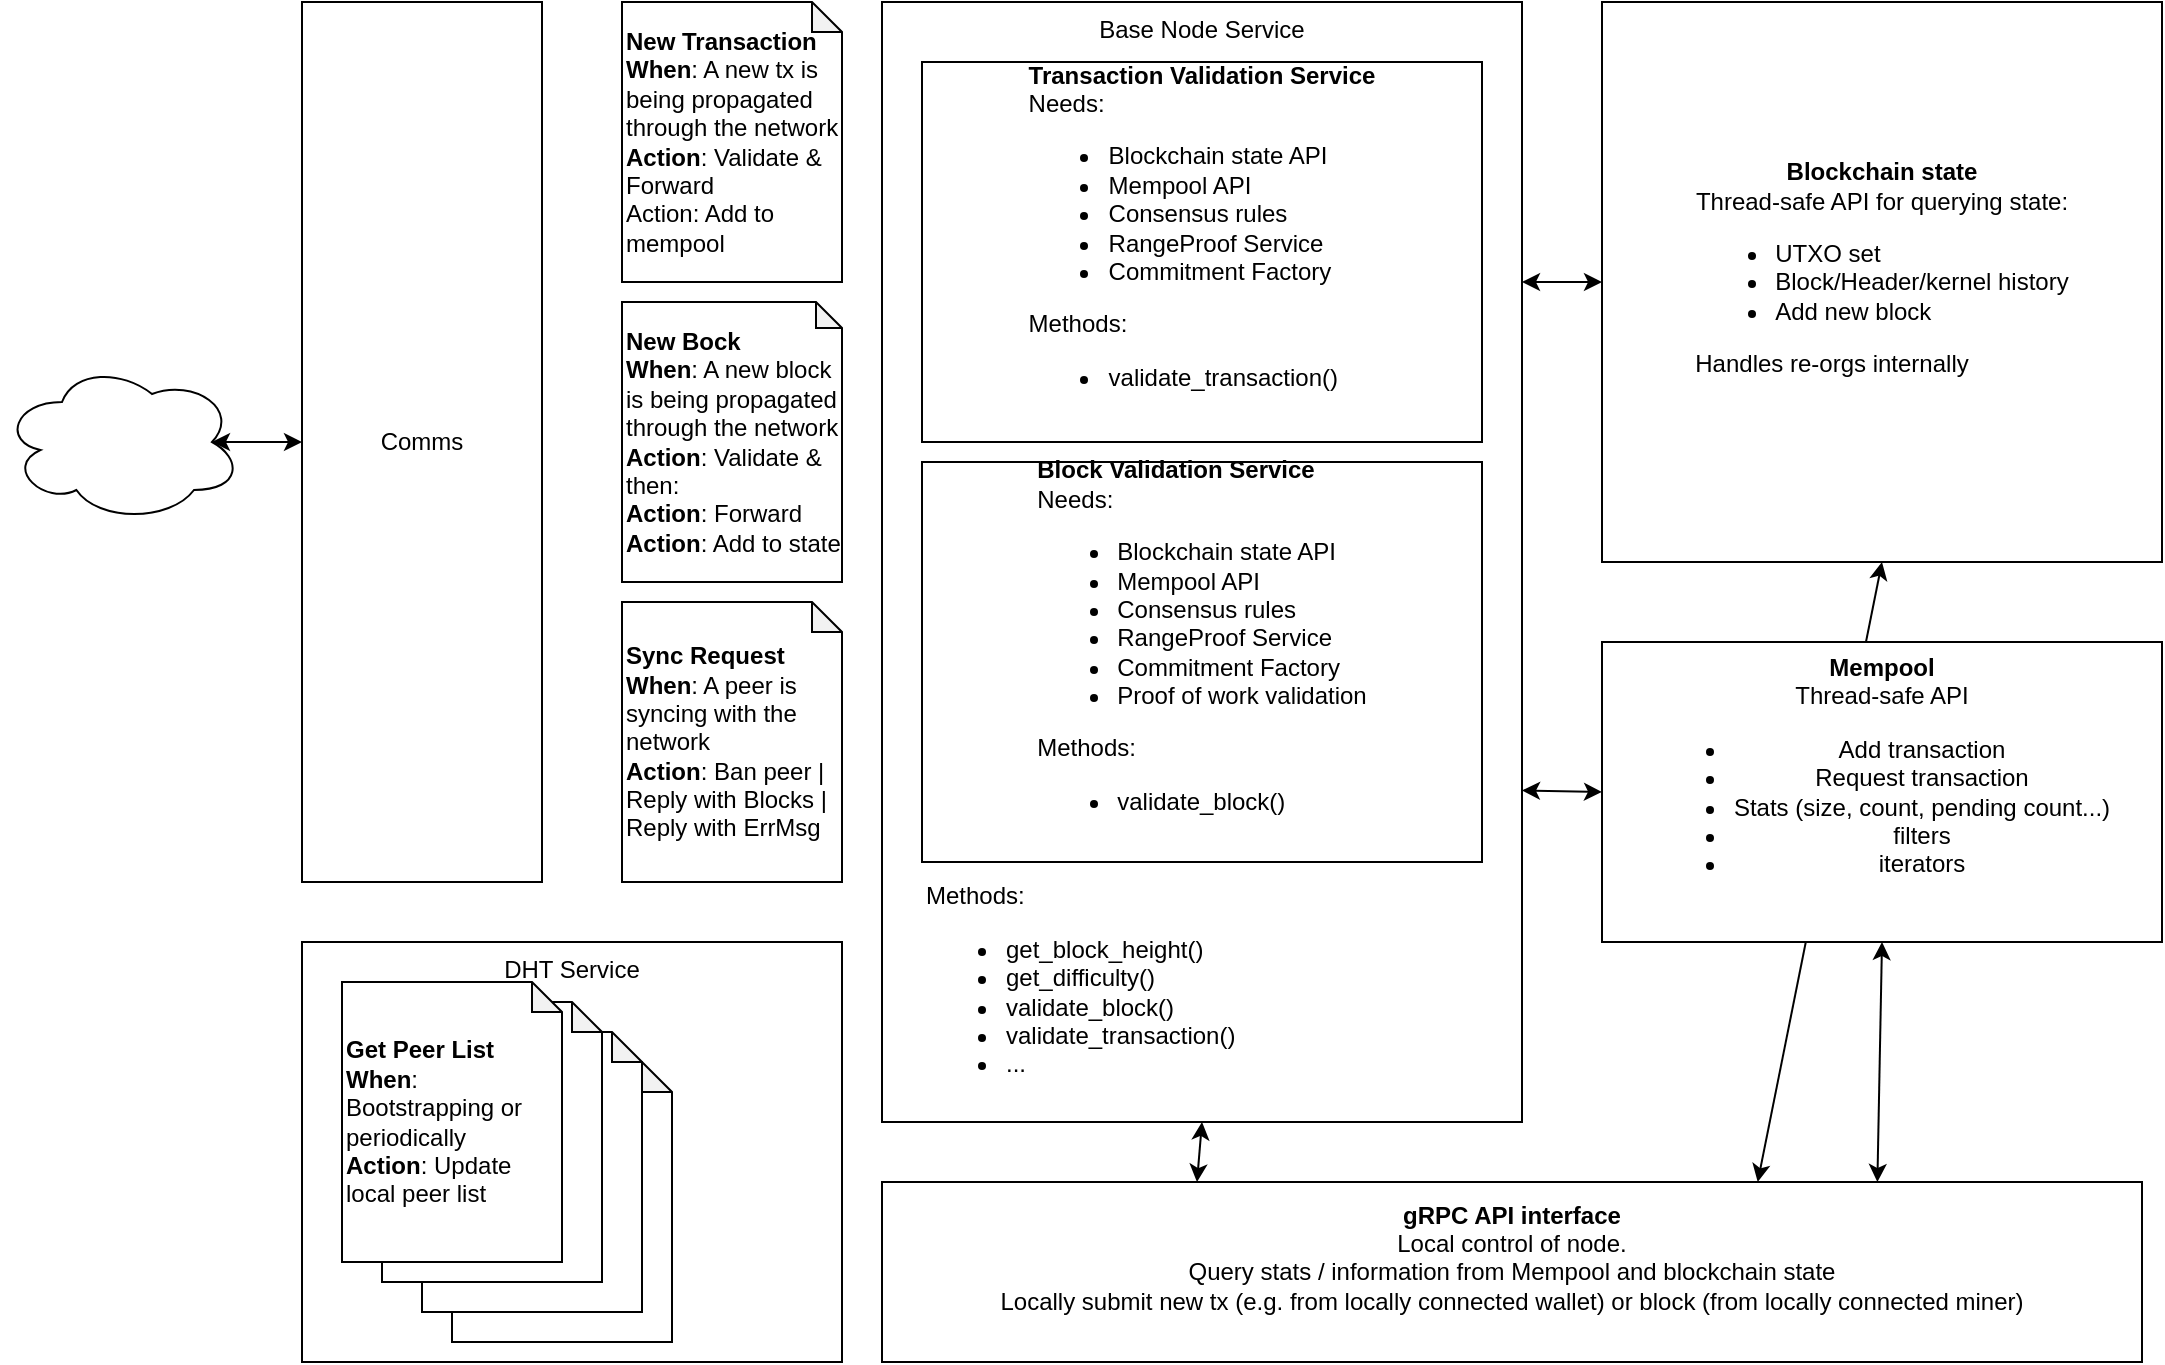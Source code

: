 <mxfile version="10.8.0" type="device"><diagram id="zHRWVtIHiqaocQHCB5QM" name="Page-1"><mxGraphModel dx="2918" dy="1222" grid="1" gridSize="10" guides="1" tooltips="1" connect="1" arrows="1" fold="1" page="1" pageScale="1" pageWidth="1169" pageHeight="827" math="0" shadow="0"><root><mxCell id="0"/><mxCell id="1" parent="0"/><mxCell id="7fnt_04KrcFz1Fak7D0L-6" value="" style="endArrow=classic;startArrow=classic;html=1;exitX=0.5;exitY=1;exitDx=0;exitDy=0;entryX=0.695;entryY=0;entryDx=0;entryDy=0;entryPerimeter=0;" edge="1" parent="1" source="fmJTH9kfQMxVsWcicTYP-12" target="fmJTH9kfQMxVsWcicTYP-16"><mxGeometry width="50" height="50" relative="1" as="geometry"><mxPoint x="830" y="180" as="sourcePoint"/><mxPoint x="870" y="210" as="targetPoint"/></mxGeometry></mxCell><mxCell id="fmJTH9kfQMxVsWcicTYP-18" value="DHT Service" style="rounded=0;whiteSpace=wrap;html=1;verticalAlign=top;" parent="1" vertex="1"><mxGeometry x="190" y="510" width="270" height="210" as="geometry"/></mxCell><mxCell id="fmJTH9kfQMxVsWcicTYP-22" value="" style="shape=note;whiteSpace=wrap;html=1;backgroundOutline=1;darkOpacity=0.05;align=left;size=15;" parent="1" vertex="1"><mxGeometry x="265" y="570" width="110" height="140" as="geometry"/></mxCell><mxCell id="fmJTH9kfQMxVsWcicTYP-21" value="" style="shape=note;whiteSpace=wrap;html=1;backgroundOutline=1;darkOpacity=0.05;align=left;size=15;" parent="1" vertex="1"><mxGeometry x="250" y="555" width="110" height="140" as="geometry"/></mxCell><mxCell id="fmJTH9kfQMxVsWcicTYP-4" value="" style="ellipse;shape=cloud;whiteSpace=wrap;html=1;" parent="1" vertex="1"><mxGeometry x="40" y="220" width="120" height="80" as="geometry"/></mxCell><mxCell id="fmJTH9kfQMxVsWcicTYP-5" value="" style="endArrow=classic;startArrow=classic;html=1;entryX=0;entryY=0.5;entryDx=0;entryDy=0;exitX=0.875;exitY=0.5;exitDx=0;exitDy=0;exitPerimeter=0;" parent="1" source="fmJTH9kfQMxVsWcicTYP-4" target="fmJTH9kfQMxVsWcicTYP-7" edge="1"><mxGeometry width="50" height="50" relative="1" as="geometry"><mxPoint x="40" y="190" as="sourcePoint"/><mxPoint x="210" y="85" as="targetPoint"/></mxGeometry></mxCell><mxCell id="fmJTH9kfQMxVsWcicTYP-6" value="Base Node Service" style="rounded=0;whiteSpace=wrap;html=1;verticalAlign=top;" parent="1" vertex="1"><mxGeometry x="480" y="40" width="320" height="560" as="geometry"/></mxCell><mxCell id="fmJTH9kfQMxVsWcicTYP-7" value="Comms" style="rounded=0;whiteSpace=wrap;html=1;" parent="1" vertex="1"><mxGeometry x="190" y="40" width="120" height="440" as="geometry"/></mxCell><mxCell id="fmJTH9kfQMxVsWcicTYP-9" value="&lt;b&gt;New Transaction&lt;/b&gt;&lt;br&gt;&lt;b&gt;When&lt;/b&gt;: A new tx is being propagated through the network&lt;br&gt;&lt;b&gt;Action&lt;/b&gt;: Validate &amp;amp; Forward&lt;br&gt;Action: Add to mempool&lt;br&gt;" style="shape=note;whiteSpace=wrap;html=1;backgroundOutline=1;darkOpacity=0.05;align=left;size=15;" parent="1" vertex="1"><mxGeometry x="350" y="40" width="110" height="140" as="geometry"/></mxCell><mxCell id="fmJTH9kfQMxVsWcicTYP-10" value="&lt;b&gt;New Bock&lt;/b&gt;&lt;br&gt;&lt;b&gt;When&lt;/b&gt;: A new block is being propagated through the network&lt;br&gt;&lt;b&gt;Action&lt;/b&gt;: Validate &amp;amp; then:&amp;nbsp;&lt;br&gt;&lt;b&gt;Action&lt;/b&gt;: Forward&lt;br&gt;&lt;b&gt;Action&lt;/b&gt;: Add to state&lt;br&gt;" style="shape=note;whiteSpace=wrap;html=1;backgroundOutline=1;darkOpacity=0.05;align=left;size=13;" parent="1" vertex="1"><mxGeometry x="350" y="190" width="110" height="140" as="geometry"/></mxCell><mxCell id="fmJTH9kfQMxVsWcicTYP-11" value="&lt;b&gt;Sync Request&lt;/b&gt;&lt;br&gt;&lt;b&gt;When&lt;/b&gt;: A peer is syncing with the network&lt;br&gt;&lt;b&gt;Action&lt;/b&gt;: Ban peer | Reply with Blocks | Reply with ErrMsg&lt;br&gt;" style="shape=note;whiteSpace=wrap;html=1;backgroundOutline=1;darkOpacity=0.05;align=left;size=15;" parent="1" vertex="1"><mxGeometry x="350" y="340" width="110" height="140" as="geometry"/></mxCell><mxCell id="fmJTH9kfQMxVsWcicTYP-12" value="&lt;b&gt;Blockchain state&lt;/b&gt;&lt;br&gt;Thread-safe API for querying state:&lt;br&gt;&lt;ul&gt;&lt;li style=&quot;text-align: left&quot;&gt;UTXO set&lt;/li&gt;&lt;li style=&quot;text-align: left&quot;&gt;Block/Header/kernel history&lt;/li&gt;&lt;li style=&quot;text-align: left&quot;&gt;Add new block&lt;/li&gt;&lt;/ul&gt;&lt;span&gt;&lt;div style=&quot;text-align: left&quot;&gt;&lt;span&gt;Handles re-orgs internally&lt;/span&gt;&lt;/div&gt;&lt;/span&gt;&lt;br&gt;" style="rounded=0;whiteSpace=wrap;html=1;" parent="1" vertex="1"><mxGeometry x="840" y="40" width="280" height="280" as="geometry"/></mxCell><mxCell id="fmJTH9kfQMxVsWcicTYP-13" value="&lt;b&gt;Mempool&lt;/b&gt;&lt;br&gt;Thread-safe API&lt;br&gt;&lt;ul&gt;&lt;li&gt;Add transaction&lt;/li&gt;&lt;li&gt;Request transaction&lt;/li&gt;&lt;li&gt;Stats (size, count, pending count...)&lt;/li&gt;&lt;li&gt;filters&lt;/li&gt;&lt;li&gt;iterators&lt;/li&gt;&lt;/ul&gt;&lt;br&gt;" style="rounded=0;whiteSpace=wrap;html=1;" parent="1" vertex="1"><mxGeometry x="840" y="360" width="280" height="150" as="geometry"/></mxCell><mxCell id="fmJTH9kfQMxVsWcicTYP-14" value="&lt;div style=&quot;text-align: left&quot;&gt;&lt;b&gt;Transaction Validation Service&lt;/b&gt;&lt;/div&gt;&lt;div style=&quot;text-align: left&quot;&gt;&lt;span&gt;Needs:&lt;/span&gt;&lt;/div&gt;&lt;ul&gt;&lt;li style=&quot;text-align: left&quot;&gt;Blockchain state API&lt;/li&gt;&lt;li style=&quot;text-align: left&quot;&gt;Mempool API&lt;/li&gt;&lt;li style=&quot;text-align: left&quot;&gt;Consensus rules&lt;/li&gt;&lt;li style=&quot;text-align: left&quot;&gt;RangeProof Service&lt;/li&gt;&lt;li style=&quot;text-align: left&quot;&gt;Commitment Factory&lt;/li&gt;&lt;/ul&gt;&lt;div style=&quot;text-align: left&quot;&gt;Methods:&lt;/div&gt;&lt;div style=&quot;text-align: left&quot;&gt;&lt;ul&gt;&lt;li&gt;validate_transaction()&lt;/li&gt;&lt;/ul&gt;&lt;/div&gt;&lt;div style=&quot;text-align: left&quot;&gt;&lt;br&gt;&lt;/div&gt;" style="rounded=0;whiteSpace=wrap;html=1;" parent="1" vertex="1"><mxGeometry x="500" y="70" width="280" height="190" as="geometry"/></mxCell><mxCell id="fmJTH9kfQMxVsWcicTYP-15" value="&lt;div style=&quot;text-align: left&quot;&gt;&lt;b&gt;Block Validation Service&lt;/b&gt;&lt;/div&gt;&lt;div style=&quot;text-align: left&quot;&gt;&lt;span&gt;Needs:&lt;/span&gt;&lt;/div&gt;&lt;ul&gt;&lt;li style=&quot;text-align: left&quot;&gt;Blockchain state API&lt;/li&gt;&lt;li style=&quot;text-align: left&quot;&gt;Mempool API&lt;/li&gt;&lt;li style=&quot;text-align: left&quot;&gt;Consensus rules&lt;/li&gt;&lt;li style=&quot;text-align: left&quot;&gt;RangeProof Service&lt;/li&gt;&lt;li style=&quot;text-align: left&quot;&gt;Commitment Factory&lt;/li&gt;&lt;li style=&quot;text-align: left&quot;&gt;Proof of work validation&lt;/li&gt;&lt;/ul&gt;&lt;div style=&quot;text-align: left&quot;&gt;Methods:&lt;/div&gt;&lt;div style=&quot;text-align: left&quot;&gt;&lt;ul&gt;&lt;li&gt;validate_block()&lt;/li&gt;&lt;/ul&gt;&lt;/div&gt;&lt;div style=&quot;text-align: left&quot;&gt;&lt;br&gt;&lt;/div&gt;" style="rounded=0;whiteSpace=wrap;html=1;" parent="1" vertex="1"><mxGeometry x="500" y="270" width="280" height="200" as="geometry"/></mxCell><mxCell id="fmJTH9kfQMxVsWcicTYP-16" value="&lt;b&gt;gRPC API interface&lt;/b&gt;&lt;br&gt;Local control of node.&lt;br&gt;Query stats / information from Mempool and blockchain state&lt;br&gt;Locally submit new tx (e.g. from locally connected wallet) or block (from locally connected miner)&lt;br&gt;&lt;br&gt;" style="rounded=0;whiteSpace=wrap;html=1;" parent="1" vertex="1"><mxGeometry x="480" y="630" width="630" height="90" as="geometry"/></mxCell><mxCell id="fmJTH9kfQMxVsWcicTYP-19" value="" style="shape=note;whiteSpace=wrap;html=1;backgroundOutline=1;darkOpacity=0.05;align=left;size=15;" parent="1" vertex="1"><mxGeometry x="230" y="540" width="110" height="140" as="geometry"/></mxCell><mxCell id="fmJTH9kfQMxVsWcicTYP-17" value="&lt;b&gt;Get Peer List&lt;/b&gt;&lt;br&gt;&lt;b&gt;When&lt;/b&gt;: Bootstrapping or periodically&lt;br&gt;&lt;b&gt;Action&lt;/b&gt;: Update local peer list&lt;br&gt;" style="shape=note;whiteSpace=wrap;html=1;backgroundOutline=1;darkOpacity=0.05;align=left;size=15;" parent="1" vertex="1"><mxGeometry x="210" y="530" width="110" height="140" as="geometry"/></mxCell><mxCell id="7fnt_04KrcFz1Fak7D0L-1" value="" style="endArrow=classic;startArrow=classic;html=1;exitX=1;exitY=0.25;exitDx=0;exitDy=0;entryX=0;entryY=0.5;entryDx=0;entryDy=0;" edge="1" parent="1" source="fmJTH9kfQMxVsWcicTYP-6" target="fmJTH9kfQMxVsWcicTYP-12"><mxGeometry width="50" height="50" relative="1" as="geometry"><mxPoint x="40" y="790" as="sourcePoint"/><mxPoint x="90" y="740" as="targetPoint"/></mxGeometry></mxCell><mxCell id="7fnt_04KrcFz1Fak7D0L-2" value="" style="endArrow=classic;startArrow=classic;html=1;entryX=0;entryY=0.5;entryDx=0;entryDy=0;exitX=1;exitY=0.704;exitDx=0;exitDy=0;exitPerimeter=0;" edge="1" parent="1" source="fmJTH9kfQMxVsWcicTYP-6" target="fmJTH9kfQMxVsWcicTYP-13"><mxGeometry width="50" height="50" relative="1" as="geometry"><mxPoint x="801" y="540" as="sourcePoint"/><mxPoint x="837" y="420" as="targetPoint"/></mxGeometry></mxCell><mxCell id="7fnt_04KrcFz1Fak7D0L-3" value="" style="endArrow=classic;startArrow=classic;html=1;entryX=0.25;entryY=0;entryDx=0;entryDy=0;exitX=0.5;exitY=1;exitDx=0;exitDy=0;" edge="1" parent="1" source="fmJTH9kfQMxVsWcicTYP-6" target="fmJTH9kfQMxVsWcicTYP-16"><mxGeometry width="50" height="50" relative="1" as="geometry"><mxPoint x="40" y="790" as="sourcePoint"/><mxPoint x="90" y="740" as="targetPoint"/></mxGeometry></mxCell><mxCell id="7fnt_04KrcFz1Fak7D0L-5" value="" style="endArrow=classic;startArrow=classic;html=1;exitX=0.5;exitY=1;exitDx=0;exitDy=0;entryX=0.79;entryY=0;entryDx=0;entryDy=0;entryPerimeter=0;" edge="1" parent="1" source="fmJTH9kfQMxVsWcicTYP-13" target="fmJTH9kfQMxVsWcicTYP-16"><mxGeometry width="50" height="50" relative="1" as="geometry"><mxPoint x="820" y="170" as="sourcePoint"/><mxPoint x="860" y="200" as="targetPoint"/></mxGeometry></mxCell><mxCell id="7fnt_04KrcFz1Fak7D0L-8" value="Methods:&lt;br&gt;&lt;ul&gt;&lt;li&gt;get_block_height()&lt;/li&gt;&lt;li&gt;get_difficulty()&lt;/li&gt;&lt;li&gt;validate_block()&lt;/li&gt;&lt;li&gt;validate_transaction()&lt;/li&gt;&lt;li&gt;...&lt;/li&gt;&lt;/ul&gt;" style="text;html=1;strokeColor=none;fillColor=none;align=left;verticalAlign=middle;whiteSpace=wrap;rounded=0;" vertex="1" parent="1"><mxGeometry x="500" y="470" width="280" height="130" as="geometry"/></mxCell></root></mxGraphModel></diagram></mxfile>
